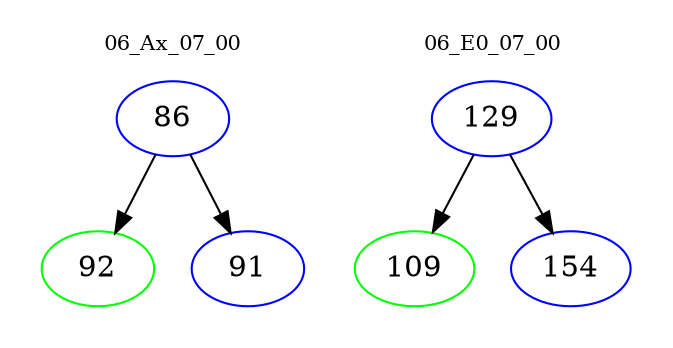 digraph{
subgraph cluster_0 {
color = white
label = "06_Ax_07_00";
fontsize=10;
T0_86 [label="86", color="blue"]
T0_86 -> T0_92 [color="black"]
T0_92 [label="92", color="green"]
T0_86 -> T0_91 [color="black"]
T0_91 [label="91", color="blue"]
}
subgraph cluster_1 {
color = white
label = "06_E0_07_00";
fontsize=10;
T1_129 [label="129", color="blue"]
T1_129 -> T1_109 [color="black"]
T1_109 [label="109", color="green"]
T1_129 -> T1_154 [color="black"]
T1_154 [label="154", color="blue"]
}
}
